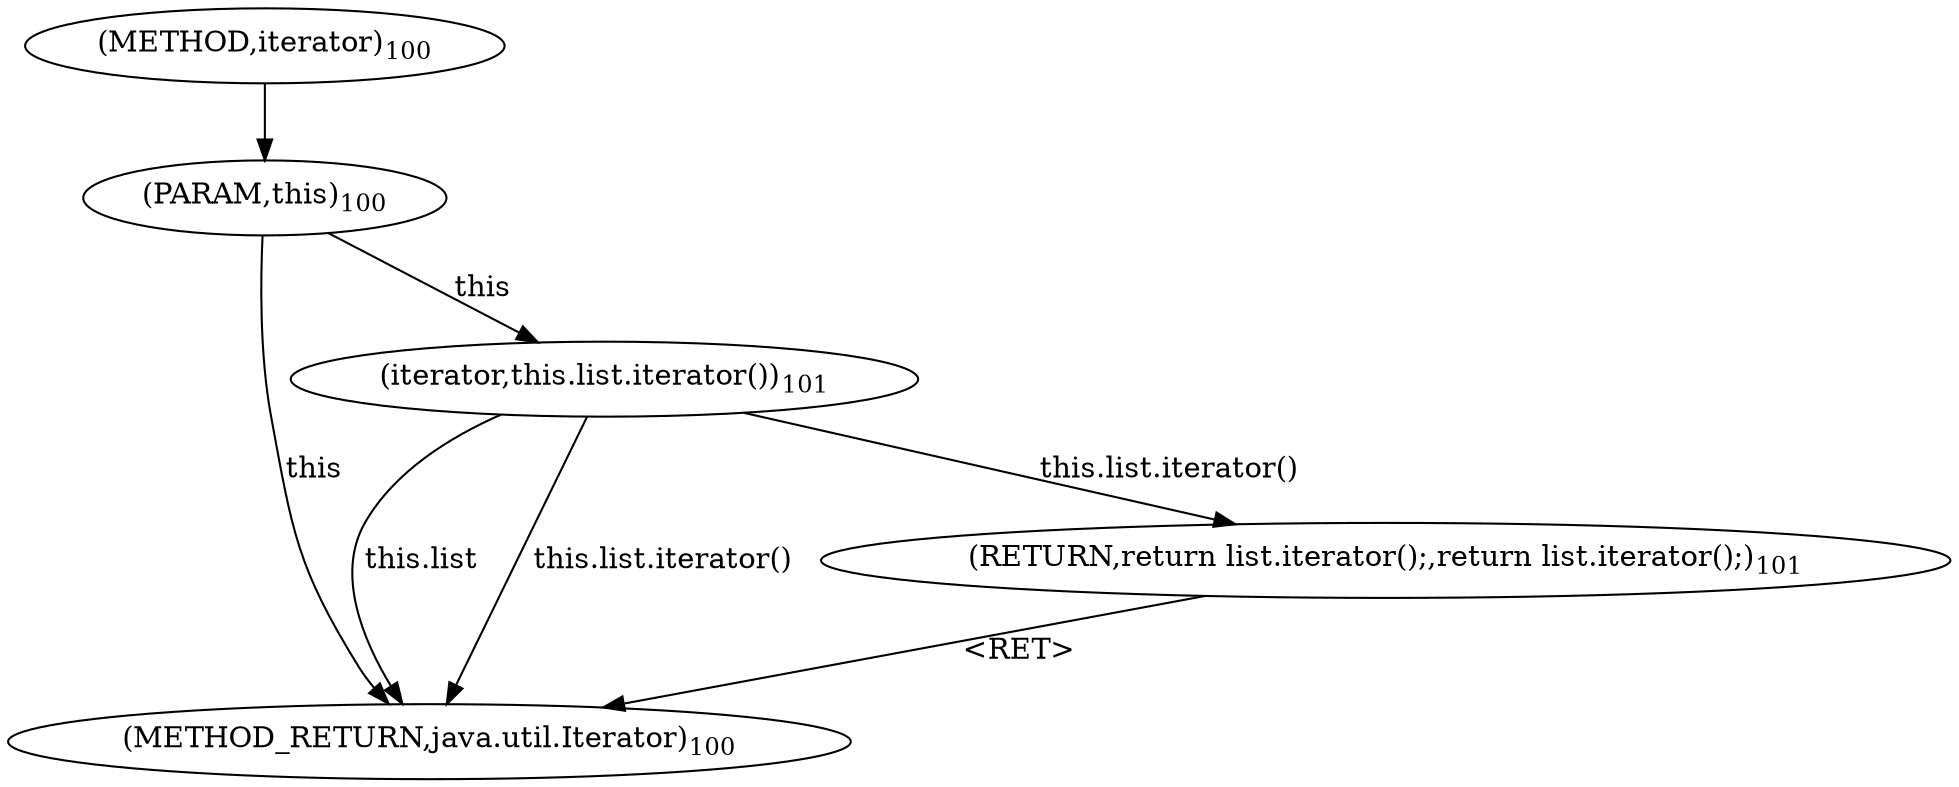 digraph "iterator" {  
"330" [label = <(METHOD,iterator)<SUB>100</SUB>> ]
"340" [label = <(METHOD_RETURN,java.util.Iterator)<SUB>100</SUB>> ]
"331" [label = <(PARAM,this)<SUB>100</SUB>> ]
"333" [label = <(RETURN,return list.iterator();,return list.iterator();)<SUB>101</SUB>> ]
"334" [label = <(iterator,this.list.iterator())<SUB>101</SUB>> ]
"334" [label = <(iterator,this.list.iterator())<SUB>101</SUB>> ]
  "333" -> "340"  [ label = "&lt;RET&gt;"] 
  "331" -> "340"  [ label = "this"] 
  "334" -> "340"  [ label = "this.list"] 
  "334" -> "340"  [ label = "this.list.iterator()"] 
  "330" -> "331" 
  "334" -> "333"  [ label = "this.list.iterator()"] 
  "331" -> "334"  [ label = "this"] 
}
